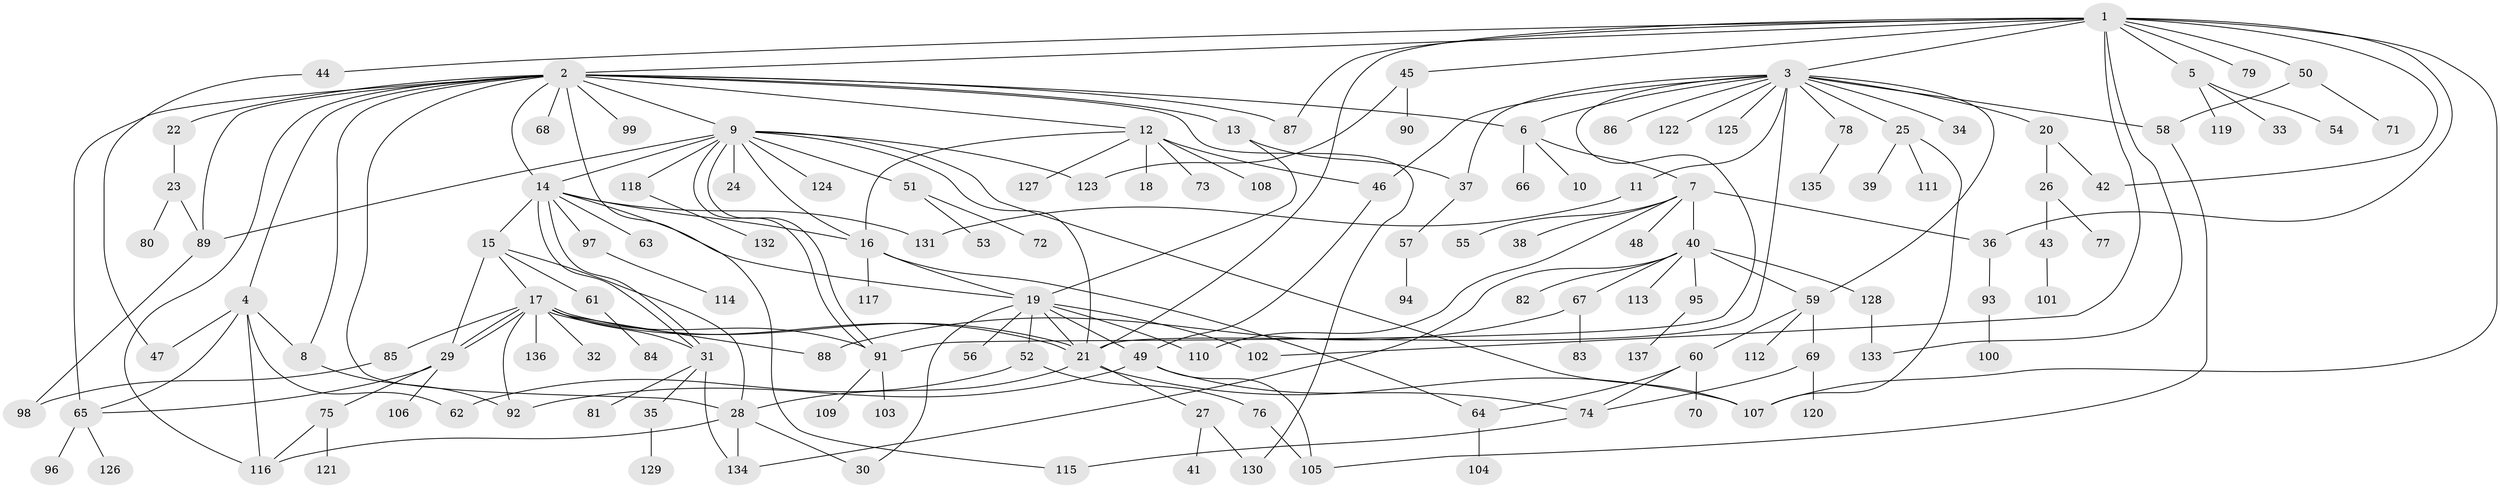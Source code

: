 // coarse degree distribution, {14: 0.009900990099009901, 17: 0.019801980198019802, 6: 0.019801980198019802, 3: 0.10891089108910891, 4: 0.04950495049504951, 8: 0.019801980198019802, 16: 0.009900990099009901, 1: 0.45544554455445546, 2: 0.21782178217821782, 11: 0.0297029702970297, 5: 0.019801980198019802, 13: 0.009900990099009901, 9: 0.009900990099009901, 7: 0.019801980198019802}
// Generated by graph-tools (version 1.1) at 2025/51/02/27/25 19:51:59]
// undirected, 137 vertices, 196 edges
graph export_dot {
graph [start="1"]
  node [color=gray90,style=filled];
  1;
  2;
  3;
  4;
  5;
  6;
  7;
  8;
  9;
  10;
  11;
  12;
  13;
  14;
  15;
  16;
  17;
  18;
  19;
  20;
  21;
  22;
  23;
  24;
  25;
  26;
  27;
  28;
  29;
  30;
  31;
  32;
  33;
  34;
  35;
  36;
  37;
  38;
  39;
  40;
  41;
  42;
  43;
  44;
  45;
  46;
  47;
  48;
  49;
  50;
  51;
  52;
  53;
  54;
  55;
  56;
  57;
  58;
  59;
  60;
  61;
  62;
  63;
  64;
  65;
  66;
  67;
  68;
  69;
  70;
  71;
  72;
  73;
  74;
  75;
  76;
  77;
  78;
  79;
  80;
  81;
  82;
  83;
  84;
  85;
  86;
  87;
  88;
  89;
  90;
  91;
  92;
  93;
  94;
  95;
  96;
  97;
  98;
  99;
  100;
  101;
  102;
  103;
  104;
  105;
  106;
  107;
  108;
  109;
  110;
  111;
  112;
  113;
  114;
  115;
  116;
  117;
  118;
  119;
  120;
  121;
  122;
  123;
  124;
  125;
  126;
  127;
  128;
  129;
  130;
  131;
  132;
  133;
  134;
  135;
  136;
  137;
  1 -- 2;
  1 -- 3;
  1 -- 5;
  1 -- 21;
  1 -- 36;
  1 -- 42;
  1 -- 44;
  1 -- 45;
  1 -- 50;
  1 -- 79;
  1 -- 87;
  1 -- 102;
  1 -- 107;
  1 -- 133;
  2 -- 4;
  2 -- 6;
  2 -- 8;
  2 -- 9;
  2 -- 12;
  2 -- 13;
  2 -- 14;
  2 -- 22;
  2 -- 28;
  2 -- 65;
  2 -- 68;
  2 -- 87;
  2 -- 89;
  2 -- 99;
  2 -- 115;
  2 -- 116;
  2 -- 130;
  3 -- 6;
  3 -- 11;
  3 -- 20;
  3 -- 21;
  3 -- 25;
  3 -- 34;
  3 -- 37;
  3 -- 46;
  3 -- 58;
  3 -- 59;
  3 -- 78;
  3 -- 86;
  3 -- 91;
  3 -- 122;
  3 -- 125;
  4 -- 8;
  4 -- 47;
  4 -- 62;
  4 -- 65;
  4 -- 116;
  5 -- 33;
  5 -- 54;
  5 -- 119;
  6 -- 7;
  6 -- 10;
  6 -- 66;
  7 -- 36;
  7 -- 38;
  7 -- 40;
  7 -- 48;
  7 -- 55;
  7 -- 110;
  8 -- 92;
  9 -- 14;
  9 -- 16;
  9 -- 21;
  9 -- 24;
  9 -- 51;
  9 -- 89;
  9 -- 91;
  9 -- 91;
  9 -- 107;
  9 -- 118;
  9 -- 123;
  9 -- 124;
  11 -- 131;
  12 -- 16;
  12 -- 18;
  12 -- 46;
  12 -- 73;
  12 -- 108;
  12 -- 127;
  13 -- 19;
  13 -- 37;
  14 -- 15;
  14 -- 16;
  14 -- 19;
  14 -- 31;
  14 -- 31;
  14 -- 63;
  14 -- 97;
  14 -- 131;
  15 -- 17;
  15 -- 28;
  15 -- 29;
  15 -- 61;
  16 -- 19;
  16 -- 64;
  16 -- 117;
  17 -- 21;
  17 -- 21;
  17 -- 29;
  17 -- 29;
  17 -- 31;
  17 -- 32;
  17 -- 85;
  17 -- 88;
  17 -- 91;
  17 -- 92;
  17 -- 136;
  19 -- 21;
  19 -- 30;
  19 -- 49;
  19 -- 52;
  19 -- 56;
  19 -- 102;
  19 -- 110;
  20 -- 26;
  20 -- 42;
  21 -- 27;
  21 -- 28;
  21 -- 107;
  22 -- 23;
  23 -- 80;
  23 -- 89;
  25 -- 39;
  25 -- 107;
  25 -- 111;
  26 -- 43;
  26 -- 77;
  27 -- 41;
  27 -- 130;
  28 -- 30;
  28 -- 116;
  28 -- 134;
  29 -- 65;
  29 -- 75;
  29 -- 106;
  31 -- 35;
  31 -- 81;
  31 -- 134;
  35 -- 129;
  36 -- 93;
  37 -- 57;
  40 -- 59;
  40 -- 67;
  40 -- 82;
  40 -- 95;
  40 -- 113;
  40 -- 128;
  40 -- 134;
  43 -- 101;
  44 -- 47;
  45 -- 90;
  45 -- 123;
  46 -- 49;
  49 -- 74;
  49 -- 92;
  49 -- 105;
  50 -- 58;
  50 -- 71;
  51 -- 53;
  51 -- 72;
  52 -- 62;
  52 -- 76;
  57 -- 94;
  58 -- 105;
  59 -- 60;
  59 -- 69;
  59 -- 112;
  60 -- 64;
  60 -- 70;
  60 -- 74;
  61 -- 84;
  64 -- 104;
  65 -- 96;
  65 -- 126;
  67 -- 83;
  67 -- 88;
  69 -- 74;
  69 -- 120;
  74 -- 115;
  75 -- 116;
  75 -- 121;
  76 -- 105;
  78 -- 135;
  85 -- 98;
  89 -- 98;
  91 -- 103;
  91 -- 109;
  93 -- 100;
  95 -- 137;
  97 -- 114;
  118 -- 132;
  128 -- 133;
}
